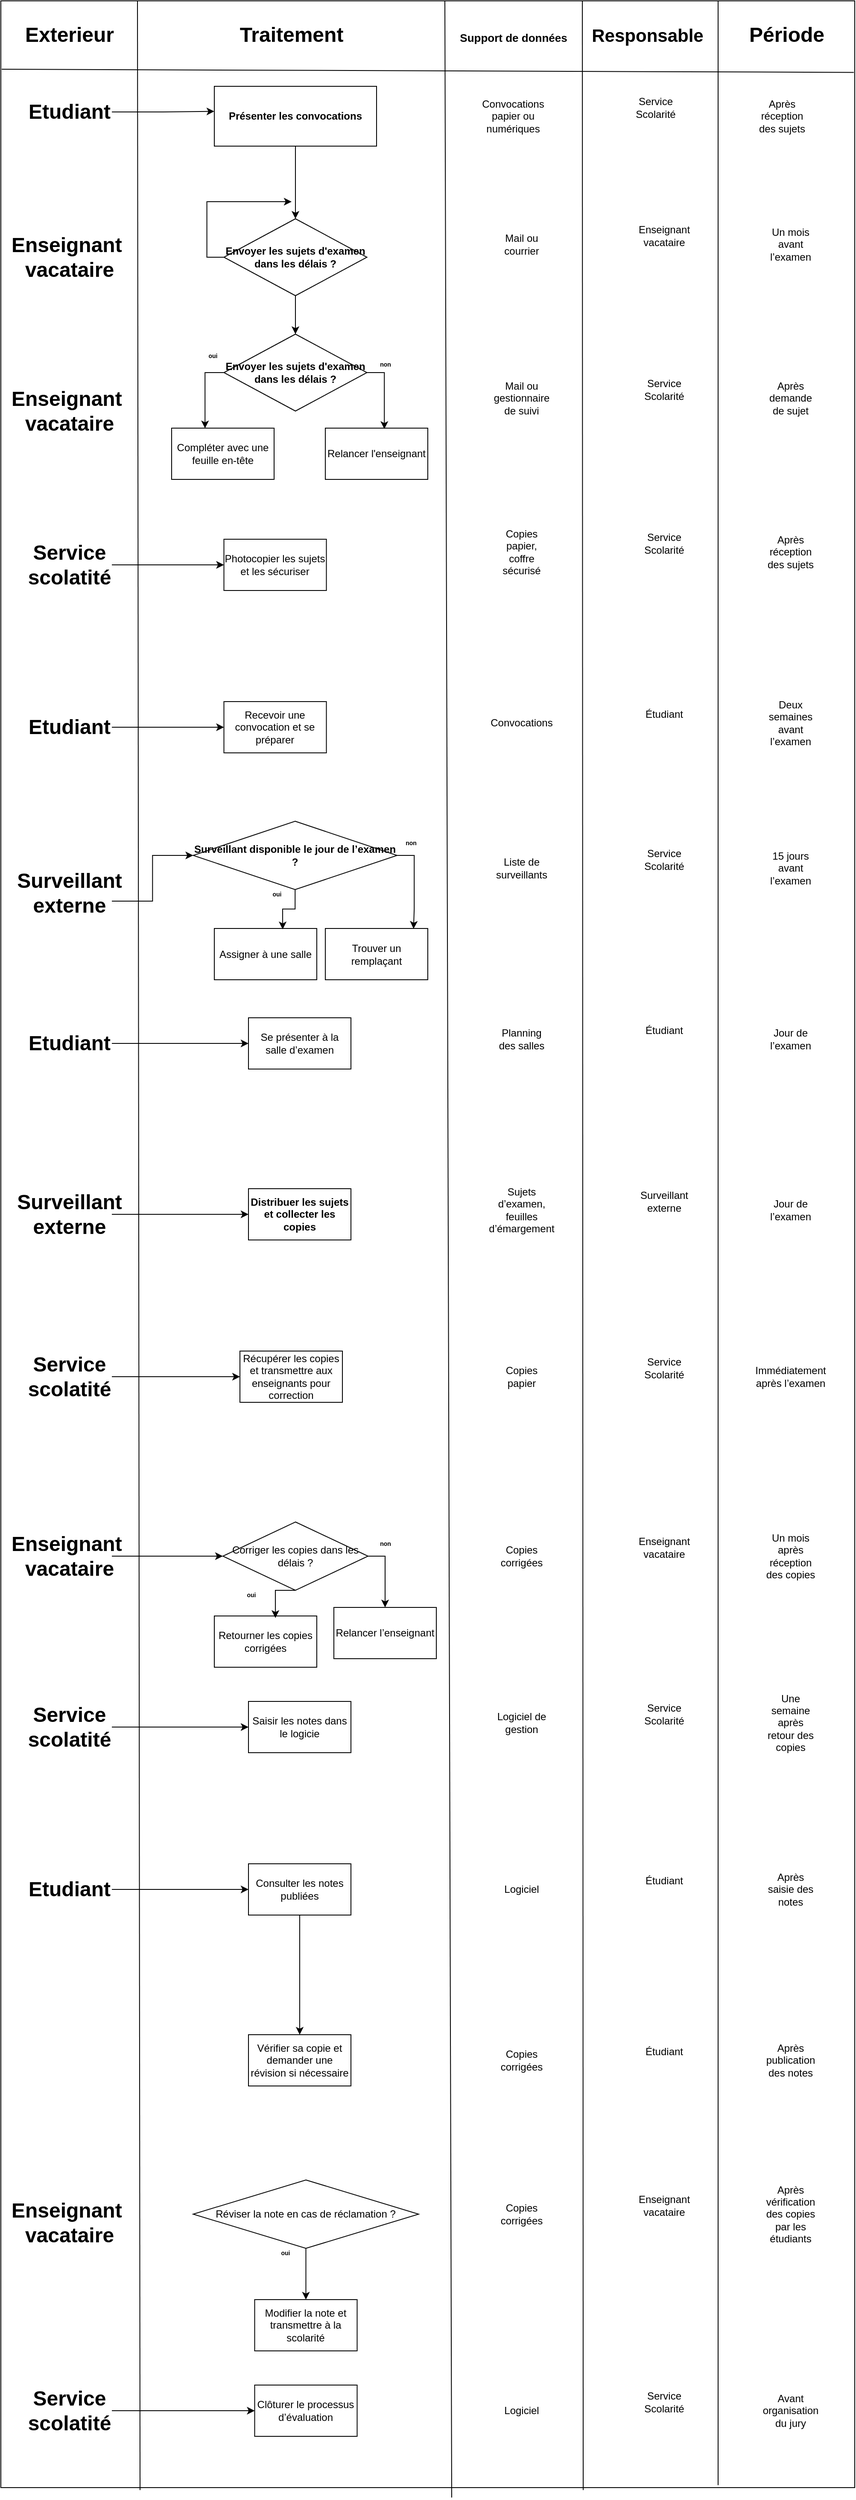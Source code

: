 <mxfile version="24.8.6">
  <diagram name="Page-1" id="W5TQcLeAu1Jc0dwySjEO">
    <mxGraphModel dx="2868" dy="1546" grid="1" gridSize="10" guides="1" tooltips="1" connect="1" arrows="1" fold="1" page="1" pageScale="1" pageWidth="827" pageHeight="1169" math="0" shadow="0">
      <root>
        <mxCell id="0" />
        <mxCell id="1" parent="0" />
        <mxCell id="i6njcgear-uPABYsrd5G-1" value="" style="rounded=0;whiteSpace=wrap;html=1;" vertex="1" parent="1">
          <mxGeometry x="120" y="40" width="1000" height="2910" as="geometry" />
        </mxCell>
        <mxCell id="i6njcgear-uPABYsrd5G-2" value="" style="endArrow=none;html=1;rounded=0;entryX=0.25;entryY=0;entryDx=0;entryDy=0;exitX=0.163;exitY=1.001;exitDx=0;exitDy=0;exitPerimeter=0;" edge="1" parent="1" source="i6njcgear-uPABYsrd5G-1">
          <mxGeometry width="50" height="50" relative="1" as="geometry">
            <mxPoint x="280.0" y="760" as="sourcePoint" />
            <mxPoint x="280" y="40" as="targetPoint" />
          </mxGeometry>
        </mxCell>
        <mxCell id="i6njcgear-uPABYsrd5G-3" value="" style="endArrow=none;html=1;rounded=0;entryX=0.5;entryY=0;entryDx=0;entryDy=0;exitX=0.528;exitY=1.004;exitDx=0;exitDy=0;exitPerimeter=0;" edge="1" parent="1" source="i6njcgear-uPABYsrd5G-1">
          <mxGeometry width="50" height="50" relative="1" as="geometry">
            <mxPoint x="640" y="760" as="sourcePoint" />
            <mxPoint x="640" y="40" as="targetPoint" />
          </mxGeometry>
        </mxCell>
        <mxCell id="i6njcgear-uPABYsrd5G-4" value="" style="endArrow=none;html=1;rounded=0;entryX=0.75;entryY=0;entryDx=0;entryDy=0;exitX=0.682;exitY=1.001;exitDx=0;exitDy=0;exitPerimeter=0;" edge="1" parent="1" source="i6njcgear-uPABYsrd5G-1">
          <mxGeometry width="50" height="50" relative="1" as="geometry">
            <mxPoint x="801" y="760" as="sourcePoint" />
            <mxPoint x="801" y="40" as="targetPoint" />
          </mxGeometry>
        </mxCell>
        <mxCell id="i6njcgear-uPABYsrd5G-7" value="" style="endArrow=none;html=1;rounded=0;entryX=0.75;entryY=0;entryDx=0;entryDy=0;exitX=0.84;exitY=0.999;exitDx=0;exitDy=0;exitPerimeter=0;" edge="1" parent="1" source="i6njcgear-uPABYsrd5G-1">
          <mxGeometry width="50" height="50" relative="1" as="geometry">
            <mxPoint x="960" y="760" as="sourcePoint" />
            <mxPoint x="960" y="40" as="targetPoint" />
          </mxGeometry>
        </mxCell>
        <mxCell id="i6njcgear-uPABYsrd5G-8" value="" style="endArrow=none;html=1;rounded=0;exitX=0.002;exitY=0.099;exitDx=0;exitDy=0;exitPerimeter=0;entryX=1;entryY=0.101;entryDx=0;entryDy=0;entryPerimeter=0;" edge="1" parent="1">
          <mxGeometry width="50" height="50" relative="1" as="geometry">
            <mxPoint x="121" y="120.0" as="sourcePoint" />
            <mxPoint x="1119" y="123.72" as="targetPoint" />
          </mxGeometry>
        </mxCell>
        <mxCell id="i6njcgear-uPABYsrd5G-9" value="Exterieur" style="text;strokeColor=none;fillColor=none;html=1;fontSize=24;fontStyle=1;verticalAlign=middle;align=center;" vertex="1" parent="1">
          <mxGeometry x="150" y="60" width="100" height="40" as="geometry" />
        </mxCell>
        <mxCell id="i6njcgear-uPABYsrd5G-10" value="&lt;div&gt;Traitement&lt;/div&gt;" style="text;strokeColor=none;fillColor=none;html=1;fontSize=24;fontStyle=1;verticalAlign=middle;align=center;" vertex="1" parent="1">
          <mxGeometry x="410" y="60" width="100" height="40" as="geometry" />
        </mxCell>
        <mxCell id="i6njcgear-uPABYsrd5G-11" value="&lt;font style=&quot;font-size: 13px;&quot;&gt;Support de données&lt;br&gt;&lt;/font&gt;" style="text;strokeColor=none;fillColor=none;html=1;fontSize=24;fontStyle=1;verticalAlign=middle;align=center;" vertex="1" parent="1">
          <mxGeometry x="670" y="60" width="100" height="40" as="geometry" />
        </mxCell>
        <mxCell id="i6njcgear-uPABYsrd5G-12" value="&lt;font style=&quot;font-size: 21px;&quot;&gt;Responsable&lt;/font&gt;" style="text;strokeColor=none;fillColor=none;html=1;fontSize=24;fontStyle=1;verticalAlign=middle;align=center;" vertex="1" parent="1">
          <mxGeometry x="827" y="60" width="100" height="40" as="geometry" />
        </mxCell>
        <mxCell id="i6njcgear-uPABYsrd5G-13" value="Période" style="text;strokeColor=none;fillColor=none;html=1;fontSize=24;fontStyle=1;verticalAlign=middle;align=center;" vertex="1" parent="1">
          <mxGeometry x="990" y="60" width="100" height="40" as="geometry" />
        </mxCell>
        <mxCell id="i6njcgear-uPABYsrd5G-14" value="Etudiant" style="text;strokeColor=none;fillColor=none;html=1;fontSize=24;fontStyle=1;verticalAlign=middle;align=center;" vertex="1" parent="1">
          <mxGeometry x="150" y="150" width="100" height="40" as="geometry" />
        </mxCell>
        <mxCell id="i6njcgear-uPABYsrd5G-16" value="&lt;div&gt;Enseignant&amp;nbsp;&lt;/div&gt;&lt;div&gt;vacataire&lt;/div&gt;" style="text;strokeColor=none;fillColor=none;html=1;fontSize=24;fontStyle=1;verticalAlign=middle;align=center;" vertex="1" parent="1">
          <mxGeometry x="150" y="320" width="100" height="40" as="geometry" />
        </mxCell>
        <mxCell id="i6njcgear-uPABYsrd5G-17" value="&lt;div&gt;Enseignant&amp;nbsp;&lt;/div&gt;&lt;div&gt;vacataire&lt;/div&gt;" style="text;strokeColor=none;fillColor=none;html=1;fontSize=24;fontStyle=1;verticalAlign=middle;align=center;" vertex="1" parent="1">
          <mxGeometry x="150" y="500" width="100" height="40" as="geometry" />
        </mxCell>
        <mxCell id="i6njcgear-uPABYsrd5G-18" value="&lt;div&gt;Service&lt;/div&gt;&lt;div&gt;scolatité&lt;br&gt;&lt;/div&gt;" style="text;strokeColor=none;fillColor=none;html=1;fontSize=24;fontStyle=1;verticalAlign=middle;align=center;" vertex="1" parent="1">
          <mxGeometry x="150" y="680" width="100" height="40" as="geometry" />
        </mxCell>
        <mxCell id="i6njcgear-uPABYsrd5G-49" style="edgeStyle=orthogonalEdgeStyle;rounded=0;orthogonalLoop=1;jettySize=auto;html=1;exitX=1;exitY=0.5;exitDx=0;exitDy=0;" edge="1" parent="1" source="i6njcgear-uPABYsrd5G-20" target="i6njcgear-uPABYsrd5G-48">
          <mxGeometry relative="1" as="geometry" />
        </mxCell>
        <mxCell id="i6njcgear-uPABYsrd5G-20" value="Etudiant" style="text;strokeColor=none;fillColor=none;html=1;fontSize=24;fontStyle=1;verticalAlign=middle;align=center;" vertex="1" parent="1">
          <mxGeometry x="150" y="870" width="100" height="40" as="geometry" />
        </mxCell>
        <mxCell id="i6njcgear-uPABYsrd5G-51" style="edgeStyle=orthogonalEdgeStyle;rounded=0;orthogonalLoop=1;jettySize=auto;html=1;exitX=1;exitY=0.75;exitDx=0;exitDy=0;entryX=0;entryY=0.5;entryDx=0;entryDy=0;" edge="1" parent="1" source="i6njcgear-uPABYsrd5G-21" target="i6njcgear-uPABYsrd5G-50">
          <mxGeometry relative="1" as="geometry">
            <mxPoint x="240" y="1040" as="sourcePoint" />
          </mxGeometry>
        </mxCell>
        <mxCell id="i6njcgear-uPABYsrd5G-21" value="&lt;div&gt;Surveillant&lt;/div&gt;&lt;div&gt;externe&lt;br&gt;&lt;/div&gt;" style="text;strokeColor=none;fillColor=none;html=1;fontSize=24;fontStyle=1;verticalAlign=middle;align=center;" vertex="1" parent="1">
          <mxGeometry x="150" y="1063.5" width="100" height="40" as="geometry" />
        </mxCell>
        <mxCell id="i6njcgear-uPABYsrd5G-66" style="edgeStyle=orthogonalEdgeStyle;rounded=0;orthogonalLoop=1;jettySize=auto;html=1;exitX=1;exitY=0.5;exitDx=0;exitDy=0;" edge="1" parent="1" source="i6njcgear-uPABYsrd5G-23" target="i6njcgear-uPABYsrd5G-65">
          <mxGeometry relative="1" as="geometry" />
        </mxCell>
        <mxCell id="i6njcgear-uPABYsrd5G-23" value="&lt;div&gt;Service&lt;/div&gt;&lt;div&gt;scolatité&lt;br&gt;&lt;/div&gt;" style="text;strokeColor=none;fillColor=none;html=1;fontSize=24;fontStyle=1;verticalAlign=middle;align=center;" vertex="1" parent="1">
          <mxGeometry x="150" y="1630" width="100" height="40" as="geometry" />
        </mxCell>
        <mxCell id="i6njcgear-uPABYsrd5G-68" style="edgeStyle=orthogonalEdgeStyle;rounded=0;orthogonalLoop=1;jettySize=auto;html=1;exitX=1;exitY=0.5;exitDx=0;exitDy=0;entryX=0;entryY=0.5;entryDx=0;entryDy=0;" edge="1" parent="1" source="i6njcgear-uPABYsrd5G-24" target="i6njcgear-uPABYsrd5G-67">
          <mxGeometry relative="1" as="geometry" />
        </mxCell>
        <mxCell id="i6njcgear-uPABYsrd5G-24" value="&lt;div&gt;Enseignant&amp;nbsp;&lt;/div&gt;&lt;div&gt;vacataire&lt;/div&gt;" style="text;strokeColor=none;fillColor=none;html=1;fontSize=24;fontStyle=1;verticalAlign=middle;align=center;" vertex="1" parent="1">
          <mxGeometry x="150" y="1840" width="100" height="40" as="geometry" />
        </mxCell>
        <mxCell id="i6njcgear-uPABYsrd5G-76" style="edgeStyle=orthogonalEdgeStyle;rounded=0;orthogonalLoop=1;jettySize=auto;html=1;exitX=1;exitY=0.5;exitDx=0;exitDy=0;entryX=0;entryY=0.5;entryDx=0;entryDy=0;" edge="1" parent="1" source="i6njcgear-uPABYsrd5G-25" target="i6njcgear-uPABYsrd5G-75">
          <mxGeometry relative="1" as="geometry" />
        </mxCell>
        <mxCell id="i6njcgear-uPABYsrd5G-25" value="&lt;div&gt;Service&lt;/div&gt;&lt;div&gt;scolatité&lt;br&gt;&lt;/div&gt;" style="text;strokeColor=none;fillColor=none;html=1;fontSize=24;fontStyle=1;verticalAlign=middle;align=center;" vertex="1" parent="1">
          <mxGeometry x="150" y="2040" width="100" height="40" as="geometry" />
        </mxCell>
        <mxCell id="i6njcgear-uPABYsrd5G-78" style="edgeStyle=orthogonalEdgeStyle;rounded=0;orthogonalLoop=1;jettySize=auto;html=1;exitX=1;exitY=0.5;exitDx=0;exitDy=0;entryX=0;entryY=0.5;entryDx=0;entryDy=0;" edge="1" parent="1" source="i6njcgear-uPABYsrd5G-26" target="i6njcgear-uPABYsrd5G-77">
          <mxGeometry relative="1" as="geometry" />
        </mxCell>
        <mxCell id="i6njcgear-uPABYsrd5G-26" value="Etudiant" style="text;strokeColor=none;fillColor=none;html=1;fontSize=24;fontStyle=1;verticalAlign=middle;align=center;" vertex="1" parent="1">
          <mxGeometry x="150" y="2230" width="100" height="40" as="geometry" />
        </mxCell>
        <mxCell id="i6njcgear-uPABYsrd5G-28" value="&lt;div&gt;Enseignant&amp;nbsp;&lt;/div&gt;&lt;div&gt;vacataire&lt;/div&gt;" style="text;strokeColor=none;fillColor=none;html=1;fontSize=24;fontStyle=1;verticalAlign=middle;align=center;" vertex="1" parent="1">
          <mxGeometry x="150" y="2620" width="100" height="40" as="geometry" />
        </mxCell>
        <mxCell id="i6njcgear-uPABYsrd5G-88" style="edgeStyle=orthogonalEdgeStyle;rounded=0;orthogonalLoop=1;jettySize=auto;html=1;exitX=1;exitY=0.5;exitDx=0;exitDy=0;entryX=0;entryY=0.5;entryDx=0;entryDy=0;" edge="1" parent="1" source="i6njcgear-uPABYsrd5G-29" target="i6njcgear-uPABYsrd5G-87">
          <mxGeometry relative="1" as="geometry" />
        </mxCell>
        <mxCell id="i6njcgear-uPABYsrd5G-29" value="&lt;div&gt;Service&lt;/div&gt;&lt;div&gt;scolatité&lt;br&gt;&lt;/div&gt;" style="text;strokeColor=none;fillColor=none;html=1;fontSize=24;fontStyle=1;verticalAlign=middle;align=center;" vertex="1" parent="1">
          <mxGeometry x="150" y="2840" width="100" height="40" as="geometry" />
        </mxCell>
        <mxCell id="i6njcgear-uPABYsrd5G-32" style="edgeStyle=orthogonalEdgeStyle;rounded=0;orthogonalLoop=1;jettySize=auto;html=1;entryX=0.5;entryY=0;entryDx=0;entryDy=0;" edge="1" parent="1" source="i6njcgear-uPABYsrd5G-30" target="i6njcgear-uPABYsrd5G-31">
          <mxGeometry relative="1" as="geometry" />
        </mxCell>
        <mxCell id="i6njcgear-uPABYsrd5G-30" value="&lt;strong&gt;Présenter les convocations&lt;/strong&gt;" style="rounded=0;whiteSpace=wrap;html=1;" vertex="1" parent="1">
          <mxGeometry x="370" y="140" width="190" height="70" as="geometry" />
        </mxCell>
        <mxCell id="i6njcgear-uPABYsrd5G-35" style="edgeStyle=orthogonalEdgeStyle;rounded=0;orthogonalLoop=1;jettySize=auto;html=1;exitX=0;exitY=0.5;exitDx=0;exitDy=0;" edge="1" parent="1" source="i6njcgear-uPABYsrd5G-31">
          <mxGeometry relative="1" as="geometry">
            <mxPoint x="460" y="275" as="targetPoint" />
          </mxGeometry>
        </mxCell>
        <mxCell id="i6njcgear-uPABYsrd5G-37" style="edgeStyle=orthogonalEdgeStyle;rounded=0;orthogonalLoop=1;jettySize=auto;html=1;exitX=0.5;exitY=1;exitDx=0;exitDy=0;entryX=0.5;entryY=0;entryDx=0;entryDy=0;" edge="1" parent="1" source="i6njcgear-uPABYsrd5G-31" target="i6njcgear-uPABYsrd5G-36">
          <mxGeometry relative="1" as="geometry" />
        </mxCell>
        <mxCell id="i6njcgear-uPABYsrd5G-31" value="&lt;strong&gt;Envoyer les sujets d&#39;examen dans les délais ?&lt;/strong&gt; " style="rhombus;whiteSpace=wrap;html=1;" vertex="1" parent="1">
          <mxGeometry x="381.25" y="295" width="167.5" height="90" as="geometry" />
        </mxCell>
        <mxCell id="i6njcgear-uPABYsrd5G-36" value="&lt;strong&gt;Envoyer les sujets d&#39;examen dans les délais ?&lt;/strong&gt; " style="rhombus;whiteSpace=wrap;html=1;" vertex="1" parent="1">
          <mxGeometry x="381.25" y="430" width="167.5" height="90" as="geometry" />
        </mxCell>
        <mxCell id="i6njcgear-uPABYsrd5G-39" value="Relancer l&#39;enseignant" style="rounded=0;whiteSpace=wrap;html=1;" vertex="1" parent="1">
          <mxGeometry x="500" y="540" width="120" height="60" as="geometry" />
        </mxCell>
        <mxCell id="i6njcgear-uPABYsrd5G-40" style="edgeStyle=orthogonalEdgeStyle;rounded=0;orthogonalLoop=1;jettySize=auto;html=1;exitX=1;exitY=0.5;exitDx=0;exitDy=0;entryX=0.576;entryY=0.017;entryDx=0;entryDy=0;entryPerimeter=0;" edge="1" parent="1" source="i6njcgear-uPABYsrd5G-36" target="i6njcgear-uPABYsrd5G-39">
          <mxGeometry relative="1" as="geometry" />
        </mxCell>
        <mxCell id="i6njcgear-uPABYsrd5G-41" value="&lt;font style=&quot;font-size: 7px;&quot;&gt;non&lt;/font&gt;" style="text;strokeColor=none;fillColor=none;html=1;fontSize=24;fontStyle=1;verticalAlign=middle;align=center;" vertex="1" parent="1">
          <mxGeometry x="520" y="440" width="100" height="40" as="geometry" />
        </mxCell>
        <mxCell id="i6njcgear-uPABYsrd5G-42" value="&lt;font style=&quot;font-size: 7px;&quot;&gt;oui&lt;/font&gt;" style="text;strokeColor=none;fillColor=none;html=1;fontSize=24;fontStyle=1;verticalAlign=middle;align=center;" vertex="1" parent="1">
          <mxGeometry x="355.25" y="430" width="26" height="40" as="geometry" />
        </mxCell>
        <mxCell id="i6njcgear-uPABYsrd5G-43" value="Compléter avec une feuille en-tête" style="rounded=0;whiteSpace=wrap;html=1;" vertex="1" parent="1">
          <mxGeometry x="320" y="540" width="120" height="60" as="geometry" />
        </mxCell>
        <mxCell id="i6njcgear-uPABYsrd5G-44" style="edgeStyle=orthogonalEdgeStyle;rounded=0;orthogonalLoop=1;jettySize=auto;html=1;exitX=0;exitY=0.5;exitDx=0;exitDy=0;entryX=0.326;entryY=0.003;entryDx=0;entryDy=0;entryPerimeter=0;" edge="1" parent="1" source="i6njcgear-uPABYsrd5G-36" target="i6njcgear-uPABYsrd5G-43">
          <mxGeometry relative="1" as="geometry" />
        </mxCell>
        <mxCell id="i6njcgear-uPABYsrd5G-45" value="Photocopier les sujets et les sécuriser" style="rounded=0;whiteSpace=wrap;html=1;" vertex="1" parent="1">
          <mxGeometry x="381.25" y="670" width="120" height="60" as="geometry" />
        </mxCell>
        <mxCell id="i6njcgear-uPABYsrd5G-46" value="" style="endArrow=classic;html=1;rounded=0;exitX=1;exitY=0.5;exitDx=0;exitDy=0;entryX=0;entryY=0.5;entryDx=0;entryDy=0;" edge="1" parent="1" source="i6njcgear-uPABYsrd5G-18" target="i6njcgear-uPABYsrd5G-45">
          <mxGeometry width="50" height="50" relative="1" as="geometry">
            <mxPoint x="630" y="570" as="sourcePoint" />
            <mxPoint x="680" y="520" as="targetPoint" />
          </mxGeometry>
        </mxCell>
        <mxCell id="i6njcgear-uPABYsrd5G-47" style="edgeStyle=orthogonalEdgeStyle;rounded=0;orthogonalLoop=1;jettySize=auto;html=1;exitX=1;exitY=0.5;exitDx=0;exitDy=0;entryX=0;entryY=0.419;entryDx=0;entryDy=0;entryPerimeter=0;" edge="1" parent="1" source="i6njcgear-uPABYsrd5G-14" target="i6njcgear-uPABYsrd5G-30">
          <mxGeometry relative="1" as="geometry" />
        </mxCell>
        <mxCell id="i6njcgear-uPABYsrd5G-48" value="Recevoir une convocation et se préparer" style="rounded=0;whiteSpace=wrap;html=1;" vertex="1" parent="1">
          <mxGeometry x="381.25" y="860" width="120" height="60" as="geometry" />
        </mxCell>
        <mxCell id="i6njcgear-uPABYsrd5G-50" value="&lt;strong&gt;Surveillant disponible le jour de l’examen ?&lt;/strong&gt; " style="rhombus;whiteSpace=wrap;html=1;" vertex="1" parent="1">
          <mxGeometry x="345.25" y="1000" width="238.75" height="80" as="geometry" />
        </mxCell>
        <mxCell id="i6njcgear-uPABYsrd5G-53" value="Trouver un remplaçant" style="rounded=0;whiteSpace=wrap;html=1;" vertex="1" parent="1">
          <mxGeometry x="500" y="1125.5" width="120" height="60" as="geometry" />
        </mxCell>
        <mxCell id="i6njcgear-uPABYsrd5G-54" style="edgeStyle=orthogonalEdgeStyle;rounded=0;orthogonalLoop=1;jettySize=auto;html=1;exitX=1;exitY=0.5;exitDx=0;exitDy=0;entryX=0.861;entryY=0.006;entryDx=0;entryDy=0;entryPerimeter=0;" edge="1" parent="1" source="i6njcgear-uPABYsrd5G-50" target="i6njcgear-uPABYsrd5G-53">
          <mxGeometry relative="1" as="geometry" />
        </mxCell>
        <mxCell id="i6njcgear-uPABYsrd5G-55" value="Assigner à une salle" style="rounded=0;whiteSpace=wrap;html=1;" vertex="1" parent="1">
          <mxGeometry x="370" y="1125.5" width="120" height="60" as="geometry" />
        </mxCell>
        <mxCell id="i6njcgear-uPABYsrd5G-56" style="edgeStyle=orthogonalEdgeStyle;rounded=0;orthogonalLoop=1;jettySize=auto;html=1;exitX=0.5;exitY=1;exitDx=0;exitDy=0;entryX=0.667;entryY=0.017;entryDx=0;entryDy=0;entryPerimeter=0;" edge="1" parent="1" source="i6njcgear-uPABYsrd5G-50" target="i6njcgear-uPABYsrd5G-55">
          <mxGeometry relative="1" as="geometry" />
        </mxCell>
        <mxCell id="i6njcgear-uPABYsrd5G-57" value="&lt;font style=&quot;font-size: 7px;&quot;&gt;non&lt;/font&gt;" style="text;strokeColor=none;fillColor=none;html=1;fontSize=24;fontStyle=1;verticalAlign=middle;align=center;" vertex="1" parent="1">
          <mxGeometry x="550" y="1000" width="100" height="40" as="geometry" />
        </mxCell>
        <mxCell id="i6njcgear-uPABYsrd5G-58" value="&lt;font style=&quot;font-size: 7px;&quot;&gt;oui&lt;/font&gt;" style="text;strokeColor=none;fillColor=none;html=1;fontSize=24;fontStyle=1;verticalAlign=middle;align=center;" vertex="1" parent="1">
          <mxGeometry x="430" y="1060" width="26" height="40" as="geometry" />
        </mxCell>
        <mxCell id="i6njcgear-uPABYsrd5G-59" value="Se présenter à la salle d’examen" style="rounded=0;whiteSpace=wrap;html=1;" vertex="1" parent="1">
          <mxGeometry x="410" y="1230" width="120" height="60" as="geometry" />
        </mxCell>
        <mxCell id="i6njcgear-uPABYsrd5G-61" style="edgeStyle=orthogonalEdgeStyle;rounded=0;orthogonalLoop=1;jettySize=auto;html=1;exitX=1;exitY=0.5;exitDx=0;exitDy=0;entryX=0;entryY=0.5;entryDx=0;entryDy=0;" edge="1" parent="1" source="i6njcgear-uPABYsrd5G-60" target="i6njcgear-uPABYsrd5G-59">
          <mxGeometry relative="1" as="geometry" />
        </mxCell>
        <mxCell id="i6njcgear-uPABYsrd5G-60" value="&lt;div&gt;Etudiant&lt;/div&gt;" style="text;strokeColor=none;fillColor=none;html=1;fontSize=24;fontStyle=1;verticalAlign=middle;align=center;" vertex="1" parent="1">
          <mxGeometry x="150" y="1240" width="100" height="40" as="geometry" />
        </mxCell>
        <mxCell id="i6njcgear-uPABYsrd5G-64" style="edgeStyle=orthogonalEdgeStyle;rounded=0;orthogonalLoop=1;jettySize=auto;html=1;exitX=1;exitY=0.5;exitDx=0;exitDy=0;entryX=0;entryY=0.5;entryDx=0;entryDy=0;" edge="1" parent="1" source="i6njcgear-uPABYsrd5G-62" target="i6njcgear-uPABYsrd5G-63">
          <mxGeometry relative="1" as="geometry" />
        </mxCell>
        <mxCell id="i6njcgear-uPABYsrd5G-62" value="&lt;div&gt;Surveillant&lt;/div&gt;&lt;div&gt;externe&lt;br&gt;&lt;/div&gt;" style="text;strokeColor=none;fillColor=none;html=1;fontSize=24;fontStyle=1;verticalAlign=middle;align=center;" vertex="1" parent="1">
          <mxGeometry x="150" y="1440" width="100" height="40" as="geometry" />
        </mxCell>
        <mxCell id="i6njcgear-uPABYsrd5G-63" value="&lt;strong&gt;Distribuer les sujets et collecter les copies&lt;/strong&gt; " style="rounded=0;whiteSpace=wrap;html=1;" vertex="1" parent="1">
          <mxGeometry x="410" y="1430" width="120" height="60" as="geometry" />
        </mxCell>
        <mxCell id="i6njcgear-uPABYsrd5G-65" value="Récupérer les copies et transmettre aux enseignants pour correction" style="rounded=0;whiteSpace=wrap;html=1;" vertex="1" parent="1">
          <mxGeometry x="400" y="1620" width="120" height="60" as="geometry" />
        </mxCell>
        <mxCell id="i6njcgear-uPABYsrd5G-72" style="edgeStyle=orthogonalEdgeStyle;rounded=0;orthogonalLoop=1;jettySize=auto;html=1;exitX=1;exitY=0.5;exitDx=0;exitDy=0;entryX=0.5;entryY=0;entryDx=0;entryDy=0;" edge="1" parent="1" source="i6njcgear-uPABYsrd5G-67" target="i6njcgear-uPABYsrd5G-71">
          <mxGeometry relative="1" as="geometry" />
        </mxCell>
        <mxCell id="i6njcgear-uPABYsrd5G-67" value="Corriger les copies dans les délais ?" style="rhombus;whiteSpace=wrap;html=1;" vertex="1" parent="1">
          <mxGeometry x="380" y="1820" width="170" height="80" as="geometry" />
        </mxCell>
        <mxCell id="i6njcgear-uPABYsrd5G-69" value=" Retourner les copies corrigées" style="rounded=0;whiteSpace=wrap;html=1;" vertex="1" parent="1">
          <mxGeometry x="370" y="1930" width="120" height="60" as="geometry" />
        </mxCell>
        <mxCell id="i6njcgear-uPABYsrd5G-70" style="edgeStyle=orthogonalEdgeStyle;rounded=0;orthogonalLoop=1;jettySize=auto;html=1;exitX=0.5;exitY=1;exitDx=0;exitDy=0;entryX=0.596;entryY=0.039;entryDx=0;entryDy=0;entryPerimeter=0;" edge="1" parent="1" source="i6njcgear-uPABYsrd5G-67" target="i6njcgear-uPABYsrd5G-69">
          <mxGeometry relative="1" as="geometry" />
        </mxCell>
        <mxCell id="i6njcgear-uPABYsrd5G-71" value=" Relancer l’enseignant" style="rounded=0;whiteSpace=wrap;html=1;" vertex="1" parent="1">
          <mxGeometry x="510" y="1920" width="120" height="60" as="geometry" />
        </mxCell>
        <mxCell id="i6njcgear-uPABYsrd5G-73" value="&lt;font style=&quot;font-size: 7px;&quot;&gt;non&lt;/font&gt;" style="text;strokeColor=none;fillColor=none;html=1;fontSize=24;fontStyle=1;verticalAlign=middle;align=center;" vertex="1" parent="1">
          <mxGeometry x="520" y="1820" width="100" height="40" as="geometry" />
        </mxCell>
        <mxCell id="i6njcgear-uPABYsrd5G-74" value="&lt;font style=&quot;font-size: 7px;&quot;&gt;oui&lt;/font&gt;" style="text;strokeColor=none;fillColor=none;html=1;fontSize=24;fontStyle=1;verticalAlign=middle;align=center;" vertex="1" parent="1">
          <mxGeometry x="400" y="1880" width="26" height="40" as="geometry" />
        </mxCell>
        <mxCell id="i6njcgear-uPABYsrd5G-75" value="Saisir les notes dans le logicie" style="rounded=0;whiteSpace=wrap;html=1;" vertex="1" parent="1">
          <mxGeometry x="410" y="2030" width="120" height="60" as="geometry" />
        </mxCell>
        <mxCell id="i6njcgear-uPABYsrd5G-80" style="edgeStyle=orthogonalEdgeStyle;rounded=0;orthogonalLoop=1;jettySize=auto;html=1;exitX=0.5;exitY=1;exitDx=0;exitDy=0;entryX=0.5;entryY=0;entryDx=0;entryDy=0;" edge="1" parent="1" source="i6njcgear-uPABYsrd5G-77" target="i6njcgear-uPABYsrd5G-79">
          <mxGeometry relative="1" as="geometry" />
        </mxCell>
        <mxCell id="i6njcgear-uPABYsrd5G-77" value="Consulter les notes publiées" style="rounded=0;whiteSpace=wrap;html=1;" vertex="1" parent="1">
          <mxGeometry x="410" y="2220" width="120" height="60" as="geometry" />
        </mxCell>
        <mxCell id="i6njcgear-uPABYsrd5G-79" value="Vérifier sa copie et demander une révision si nécessaire" style="rounded=0;whiteSpace=wrap;html=1;" vertex="1" parent="1">
          <mxGeometry x="410" y="2420" width="120" height="60" as="geometry" />
        </mxCell>
        <mxCell id="i6njcgear-uPABYsrd5G-84" style="edgeStyle=orthogonalEdgeStyle;rounded=0;orthogonalLoop=1;jettySize=auto;html=1;exitX=0.5;exitY=1;exitDx=0;exitDy=0;entryX=0.5;entryY=0;entryDx=0;entryDy=0;" edge="1" parent="1" source="i6njcgear-uPABYsrd5G-81" target="i6njcgear-uPABYsrd5G-83">
          <mxGeometry relative="1" as="geometry" />
        </mxCell>
        <mxCell id="i6njcgear-uPABYsrd5G-81" value="Réviser la note en cas de réclamation ?" style="rhombus;whiteSpace=wrap;html=1;" vertex="1" parent="1">
          <mxGeometry x="345.25" y="2590" width="264" height="80" as="geometry" />
        </mxCell>
        <mxCell id="i6njcgear-uPABYsrd5G-83" value="Modifier la note et transmettre à la scolarité " style="rounded=0;whiteSpace=wrap;html=1;" vertex="1" parent="1">
          <mxGeometry x="417.25" y="2730" width="120" height="60" as="geometry" />
        </mxCell>
        <mxCell id="i6njcgear-uPABYsrd5G-86" value="&lt;font style=&quot;font-size: 7px;&quot;&gt;oui&lt;/font&gt;" style="text;strokeColor=none;fillColor=none;html=1;fontSize=24;fontStyle=1;verticalAlign=middle;align=center;" vertex="1" parent="1">
          <mxGeometry x="440" y="2650" width="26" height="40" as="geometry" />
        </mxCell>
        <mxCell id="i6njcgear-uPABYsrd5G-87" value="Clôturer le processus d’évaluation" style="rounded=0;whiteSpace=wrap;html=1;" vertex="1" parent="1">
          <mxGeometry x="417.25" y="2830" width="120" height="60" as="geometry" />
        </mxCell>
        <mxCell id="i6njcgear-uPABYsrd5G-98" value="Convocations papier ou numériques" style="text;html=1;align=center;verticalAlign=middle;whiteSpace=wrap;rounded=0;" vertex="1" parent="1">
          <mxGeometry x="690" y="160" width="60" height="30" as="geometry" />
        </mxCell>
        <mxCell id="i6njcgear-uPABYsrd5G-99" value="Mail ou courrier" style="text;html=1;align=center;verticalAlign=middle;whiteSpace=wrap;rounded=0;" vertex="1" parent="1">
          <mxGeometry x="700" y="310" width="60" height="30" as="geometry" />
        </mxCell>
        <mxCell id="i6njcgear-uPABYsrd5G-100" value="Mail ou gestionnaire de suivi" style="text;html=1;align=center;verticalAlign=middle;whiteSpace=wrap;rounded=0;" vertex="1" parent="1">
          <mxGeometry x="700" y="490" width="60" height="30" as="geometry" />
        </mxCell>
        <mxCell id="i6njcgear-uPABYsrd5G-101" value="Copies papier, coffre sécurisé" style="text;html=1;align=center;verticalAlign=middle;whiteSpace=wrap;rounded=0;" vertex="1" parent="1">
          <mxGeometry x="700" y="670" width="60" height="30" as="geometry" />
        </mxCell>
        <mxCell id="i6njcgear-uPABYsrd5G-102" value="Convocations" style="text;html=1;align=center;verticalAlign=middle;whiteSpace=wrap;rounded=0;" vertex="1" parent="1">
          <mxGeometry x="700" y="870" width="60" height="30" as="geometry" />
        </mxCell>
        <mxCell id="i6njcgear-uPABYsrd5G-104" value="Liste de surveillants" style="text;html=1;align=center;verticalAlign=middle;whiteSpace=wrap;rounded=0;" vertex="1" parent="1">
          <mxGeometry x="700" y="1040" width="60" height="30" as="geometry" />
        </mxCell>
        <mxCell id="i6njcgear-uPABYsrd5G-105" value="Planning des salles" style="text;html=1;align=center;verticalAlign=middle;whiteSpace=wrap;rounded=0;" vertex="1" parent="1">
          <mxGeometry x="700" y="1240" width="60" height="30" as="geometry" />
        </mxCell>
        <mxCell id="i6njcgear-uPABYsrd5G-106" value="Sujets d’examen, feuilles d’émargement" style="text;html=1;align=center;verticalAlign=middle;whiteSpace=wrap;rounded=0;" vertex="1" parent="1">
          <mxGeometry x="700" y="1440" width="60" height="30" as="geometry" />
        </mxCell>
        <mxCell id="i6njcgear-uPABYsrd5G-107" value="Copies papier" style="text;html=1;align=center;verticalAlign=middle;whiteSpace=wrap;rounded=0;" vertex="1" parent="1">
          <mxGeometry x="700" y="1635" width="60" height="30" as="geometry" />
        </mxCell>
        <mxCell id="i6njcgear-uPABYsrd5G-109" value="Copies corrigées" style="text;html=1;align=center;verticalAlign=middle;whiteSpace=wrap;rounded=0;" vertex="1" parent="1">
          <mxGeometry x="700" y="1845" width="60" height="30" as="geometry" />
        </mxCell>
        <mxCell id="i6njcgear-uPABYsrd5G-110" value="Logiciel de gestion" style="text;html=1;align=center;verticalAlign=middle;whiteSpace=wrap;rounded=0;" vertex="1" parent="1">
          <mxGeometry x="700" y="2040" width="60" height="30" as="geometry" />
        </mxCell>
        <mxCell id="i6njcgear-uPABYsrd5G-111" value="Logiciel" style="text;html=1;align=center;verticalAlign=middle;whiteSpace=wrap;rounded=0;" vertex="1" parent="1">
          <mxGeometry x="700" y="2235" width="60" height="30" as="geometry" />
        </mxCell>
        <mxCell id="i6njcgear-uPABYsrd5G-112" value="Copies corrigées" style="text;html=1;align=center;verticalAlign=middle;whiteSpace=wrap;rounded=0;" vertex="1" parent="1">
          <mxGeometry x="700" y="2435" width="60" height="30" as="geometry" />
        </mxCell>
        <mxCell id="i6njcgear-uPABYsrd5G-113" value="Copies corrigées" style="text;html=1;align=center;verticalAlign=middle;whiteSpace=wrap;rounded=0;" vertex="1" parent="1">
          <mxGeometry x="700" y="2615" width="60" height="30" as="geometry" />
        </mxCell>
        <mxCell id="i6njcgear-uPABYsrd5G-114" value="Logiciel" style="text;html=1;align=center;verticalAlign=middle;whiteSpace=wrap;rounded=0;" vertex="1" parent="1">
          <mxGeometry x="700" y="2845" width="60" height="30" as="geometry" />
        </mxCell>
        <mxCell id="i6njcgear-uPABYsrd5G-115" value="Service Scolarité" style="text;html=1;align=center;verticalAlign=middle;whiteSpace=wrap;rounded=0;" vertex="1" parent="1">
          <mxGeometry x="857" y="150" width="60" height="30" as="geometry" />
        </mxCell>
        <mxCell id="i6njcgear-uPABYsrd5G-116" value="Enseignant vacataire" style="text;html=1;align=center;verticalAlign=middle;whiteSpace=wrap;rounded=0;" vertex="1" parent="1">
          <mxGeometry x="867" y="300" width="60" height="30" as="geometry" />
        </mxCell>
        <mxCell id="i6njcgear-uPABYsrd5G-117" value="Service Scolarité" style="text;html=1;align=center;verticalAlign=middle;whiteSpace=wrap;rounded=0;" vertex="1" parent="1">
          <mxGeometry x="867" y="480" width="60" height="30" as="geometry" />
        </mxCell>
        <mxCell id="i6njcgear-uPABYsrd5G-118" value="Service Scolarité" style="text;html=1;align=center;verticalAlign=middle;whiteSpace=wrap;rounded=0;" vertex="1" parent="1">
          <mxGeometry x="867" y="660" width="60" height="30" as="geometry" />
        </mxCell>
        <mxCell id="i6njcgear-uPABYsrd5G-119" value="Étudiant" style="text;html=1;align=center;verticalAlign=middle;whiteSpace=wrap;rounded=0;" vertex="1" parent="1">
          <mxGeometry x="867" y="860" width="60" height="30" as="geometry" />
        </mxCell>
        <mxCell id="i6njcgear-uPABYsrd5G-120" value="Service Scolarité" style="text;html=1;align=center;verticalAlign=middle;whiteSpace=wrap;rounded=0;" vertex="1" parent="1">
          <mxGeometry x="867" y="1030" width="60" height="30" as="geometry" />
        </mxCell>
        <mxCell id="i6njcgear-uPABYsrd5G-121" value="Étudiant" style="text;html=1;align=center;verticalAlign=middle;whiteSpace=wrap;rounded=0;" vertex="1" parent="1">
          <mxGeometry x="867" y="1230" width="60" height="30" as="geometry" />
        </mxCell>
        <mxCell id="i6njcgear-uPABYsrd5G-122" value="Surveillant externe" style="text;html=1;align=center;verticalAlign=middle;whiteSpace=wrap;rounded=0;" vertex="1" parent="1">
          <mxGeometry x="867" y="1430" width="60" height="30" as="geometry" />
        </mxCell>
        <mxCell id="i6njcgear-uPABYsrd5G-123" value="Service Scolarité" style="text;html=1;align=center;verticalAlign=middle;whiteSpace=wrap;rounded=0;" vertex="1" parent="1">
          <mxGeometry x="867" y="1625" width="60" height="30" as="geometry" />
        </mxCell>
        <mxCell id="i6njcgear-uPABYsrd5G-124" value="Enseignant vacataire" style="text;html=1;align=center;verticalAlign=middle;whiteSpace=wrap;rounded=0;" vertex="1" parent="1">
          <mxGeometry x="867" y="1835" width="60" height="30" as="geometry" />
        </mxCell>
        <mxCell id="i6njcgear-uPABYsrd5G-125" value="Service Scolarité" style="text;html=1;align=center;verticalAlign=middle;whiteSpace=wrap;rounded=0;" vertex="1" parent="1">
          <mxGeometry x="867" y="2030" width="60" height="30" as="geometry" />
        </mxCell>
        <mxCell id="i6njcgear-uPABYsrd5G-126" value="Étudiant" style="text;html=1;align=center;verticalAlign=middle;whiteSpace=wrap;rounded=0;" vertex="1" parent="1">
          <mxGeometry x="867" y="2225" width="60" height="30" as="geometry" />
        </mxCell>
        <mxCell id="i6njcgear-uPABYsrd5G-127" value="Étudiant" style="text;html=1;align=center;verticalAlign=middle;whiteSpace=wrap;rounded=0;" vertex="1" parent="1">
          <mxGeometry x="867" y="2425" width="60" height="30" as="geometry" />
        </mxCell>
        <mxCell id="i6njcgear-uPABYsrd5G-128" value="Enseignant vacataire" style="text;html=1;align=center;verticalAlign=middle;whiteSpace=wrap;rounded=0;" vertex="1" parent="1">
          <mxGeometry x="867" y="2605" width="60" height="30" as="geometry" />
        </mxCell>
        <mxCell id="i6njcgear-uPABYsrd5G-129" value="Service Scolarité" style="text;html=1;align=center;verticalAlign=middle;whiteSpace=wrap;rounded=0;" vertex="1" parent="1">
          <mxGeometry x="867" y="2835" width="60" height="30" as="geometry" />
        </mxCell>
        <mxCell id="i6njcgear-uPABYsrd5G-130" value="Après réception des sujets" style="text;html=1;align=center;verticalAlign=middle;whiteSpace=wrap;rounded=0;" vertex="1" parent="1">
          <mxGeometry x="1005" y="160" width="60" height="30" as="geometry" />
        </mxCell>
        <mxCell id="i6njcgear-uPABYsrd5G-131" value="Un mois avant l’examen" style="text;html=1;align=center;verticalAlign=middle;whiteSpace=wrap;rounded=0;" vertex="1" parent="1">
          <mxGeometry x="1015" y="310" width="60" height="30" as="geometry" />
        </mxCell>
        <mxCell id="i6njcgear-uPABYsrd5G-132" value="Après demande de sujet" style="text;html=1;align=center;verticalAlign=middle;whiteSpace=wrap;rounded=0;" vertex="1" parent="1">
          <mxGeometry x="1015" y="490" width="60" height="30" as="geometry" />
        </mxCell>
        <mxCell id="i6njcgear-uPABYsrd5G-133" value="Après réception des sujets" style="text;html=1;align=center;verticalAlign=middle;whiteSpace=wrap;rounded=0;" vertex="1" parent="1">
          <mxGeometry x="1015" y="670" width="60" height="30" as="geometry" />
        </mxCell>
        <mxCell id="i6njcgear-uPABYsrd5G-134" value="Deux semaines avant l’examen" style="text;html=1;align=center;verticalAlign=middle;whiteSpace=wrap;rounded=0;" vertex="1" parent="1">
          <mxGeometry x="1015" y="870" width="60" height="30" as="geometry" />
        </mxCell>
        <mxCell id="i6njcgear-uPABYsrd5G-135" value="15 jours avant l’examen" style="text;html=1;align=center;verticalAlign=middle;whiteSpace=wrap;rounded=0;" vertex="1" parent="1">
          <mxGeometry x="1015" y="1040" width="60" height="30" as="geometry" />
        </mxCell>
        <mxCell id="i6njcgear-uPABYsrd5G-136" value="Jour de l’examen" style="text;html=1;align=center;verticalAlign=middle;whiteSpace=wrap;rounded=0;" vertex="1" parent="1">
          <mxGeometry x="1015" y="1240" width="60" height="30" as="geometry" />
        </mxCell>
        <mxCell id="i6njcgear-uPABYsrd5G-137" value="Jour de l’examen" style="text;html=1;align=center;verticalAlign=middle;whiteSpace=wrap;rounded=0;" vertex="1" parent="1">
          <mxGeometry x="1015" y="1440" width="60" height="30" as="geometry" />
        </mxCell>
        <mxCell id="i6njcgear-uPABYsrd5G-138" value="Immédiatement après l’examen" style="text;html=1;align=center;verticalAlign=middle;whiteSpace=wrap;rounded=0;" vertex="1" parent="1">
          <mxGeometry x="1015" y="1635" width="60" height="30" as="geometry" />
        </mxCell>
        <mxCell id="i6njcgear-uPABYsrd5G-139" value="Un mois après réception des copies" style="text;html=1;align=center;verticalAlign=middle;whiteSpace=wrap;rounded=0;" vertex="1" parent="1">
          <mxGeometry x="1015" y="1845" width="60" height="30" as="geometry" />
        </mxCell>
        <mxCell id="i6njcgear-uPABYsrd5G-140" value="Une semaine après retour des copies" style="text;html=1;align=center;verticalAlign=middle;whiteSpace=wrap;rounded=0;" vertex="1" parent="1">
          <mxGeometry x="1015" y="2040" width="60" height="30" as="geometry" />
        </mxCell>
        <mxCell id="i6njcgear-uPABYsrd5G-141" value="Après saisie des notes" style="text;html=1;align=center;verticalAlign=middle;whiteSpace=wrap;rounded=0;" vertex="1" parent="1">
          <mxGeometry x="1015" y="2235" width="60" height="30" as="geometry" />
        </mxCell>
        <mxCell id="i6njcgear-uPABYsrd5G-142" value="Après publication des notes" style="text;html=1;align=center;verticalAlign=middle;whiteSpace=wrap;rounded=0;" vertex="1" parent="1">
          <mxGeometry x="1015" y="2435" width="60" height="30" as="geometry" />
        </mxCell>
        <mxCell id="i6njcgear-uPABYsrd5G-143" value="Après vérification des copies par les étudiants" style="text;html=1;align=center;verticalAlign=middle;whiteSpace=wrap;rounded=0;" vertex="1" parent="1">
          <mxGeometry x="1015" y="2615" width="60" height="30" as="geometry" />
        </mxCell>
        <mxCell id="i6njcgear-uPABYsrd5G-144" value="Avant organisation du jury" style="text;html=1;align=center;verticalAlign=middle;whiteSpace=wrap;rounded=0;" vertex="1" parent="1">
          <mxGeometry x="1015" y="2845" width="60" height="30" as="geometry" />
        </mxCell>
      </root>
    </mxGraphModel>
  </diagram>
</mxfile>
